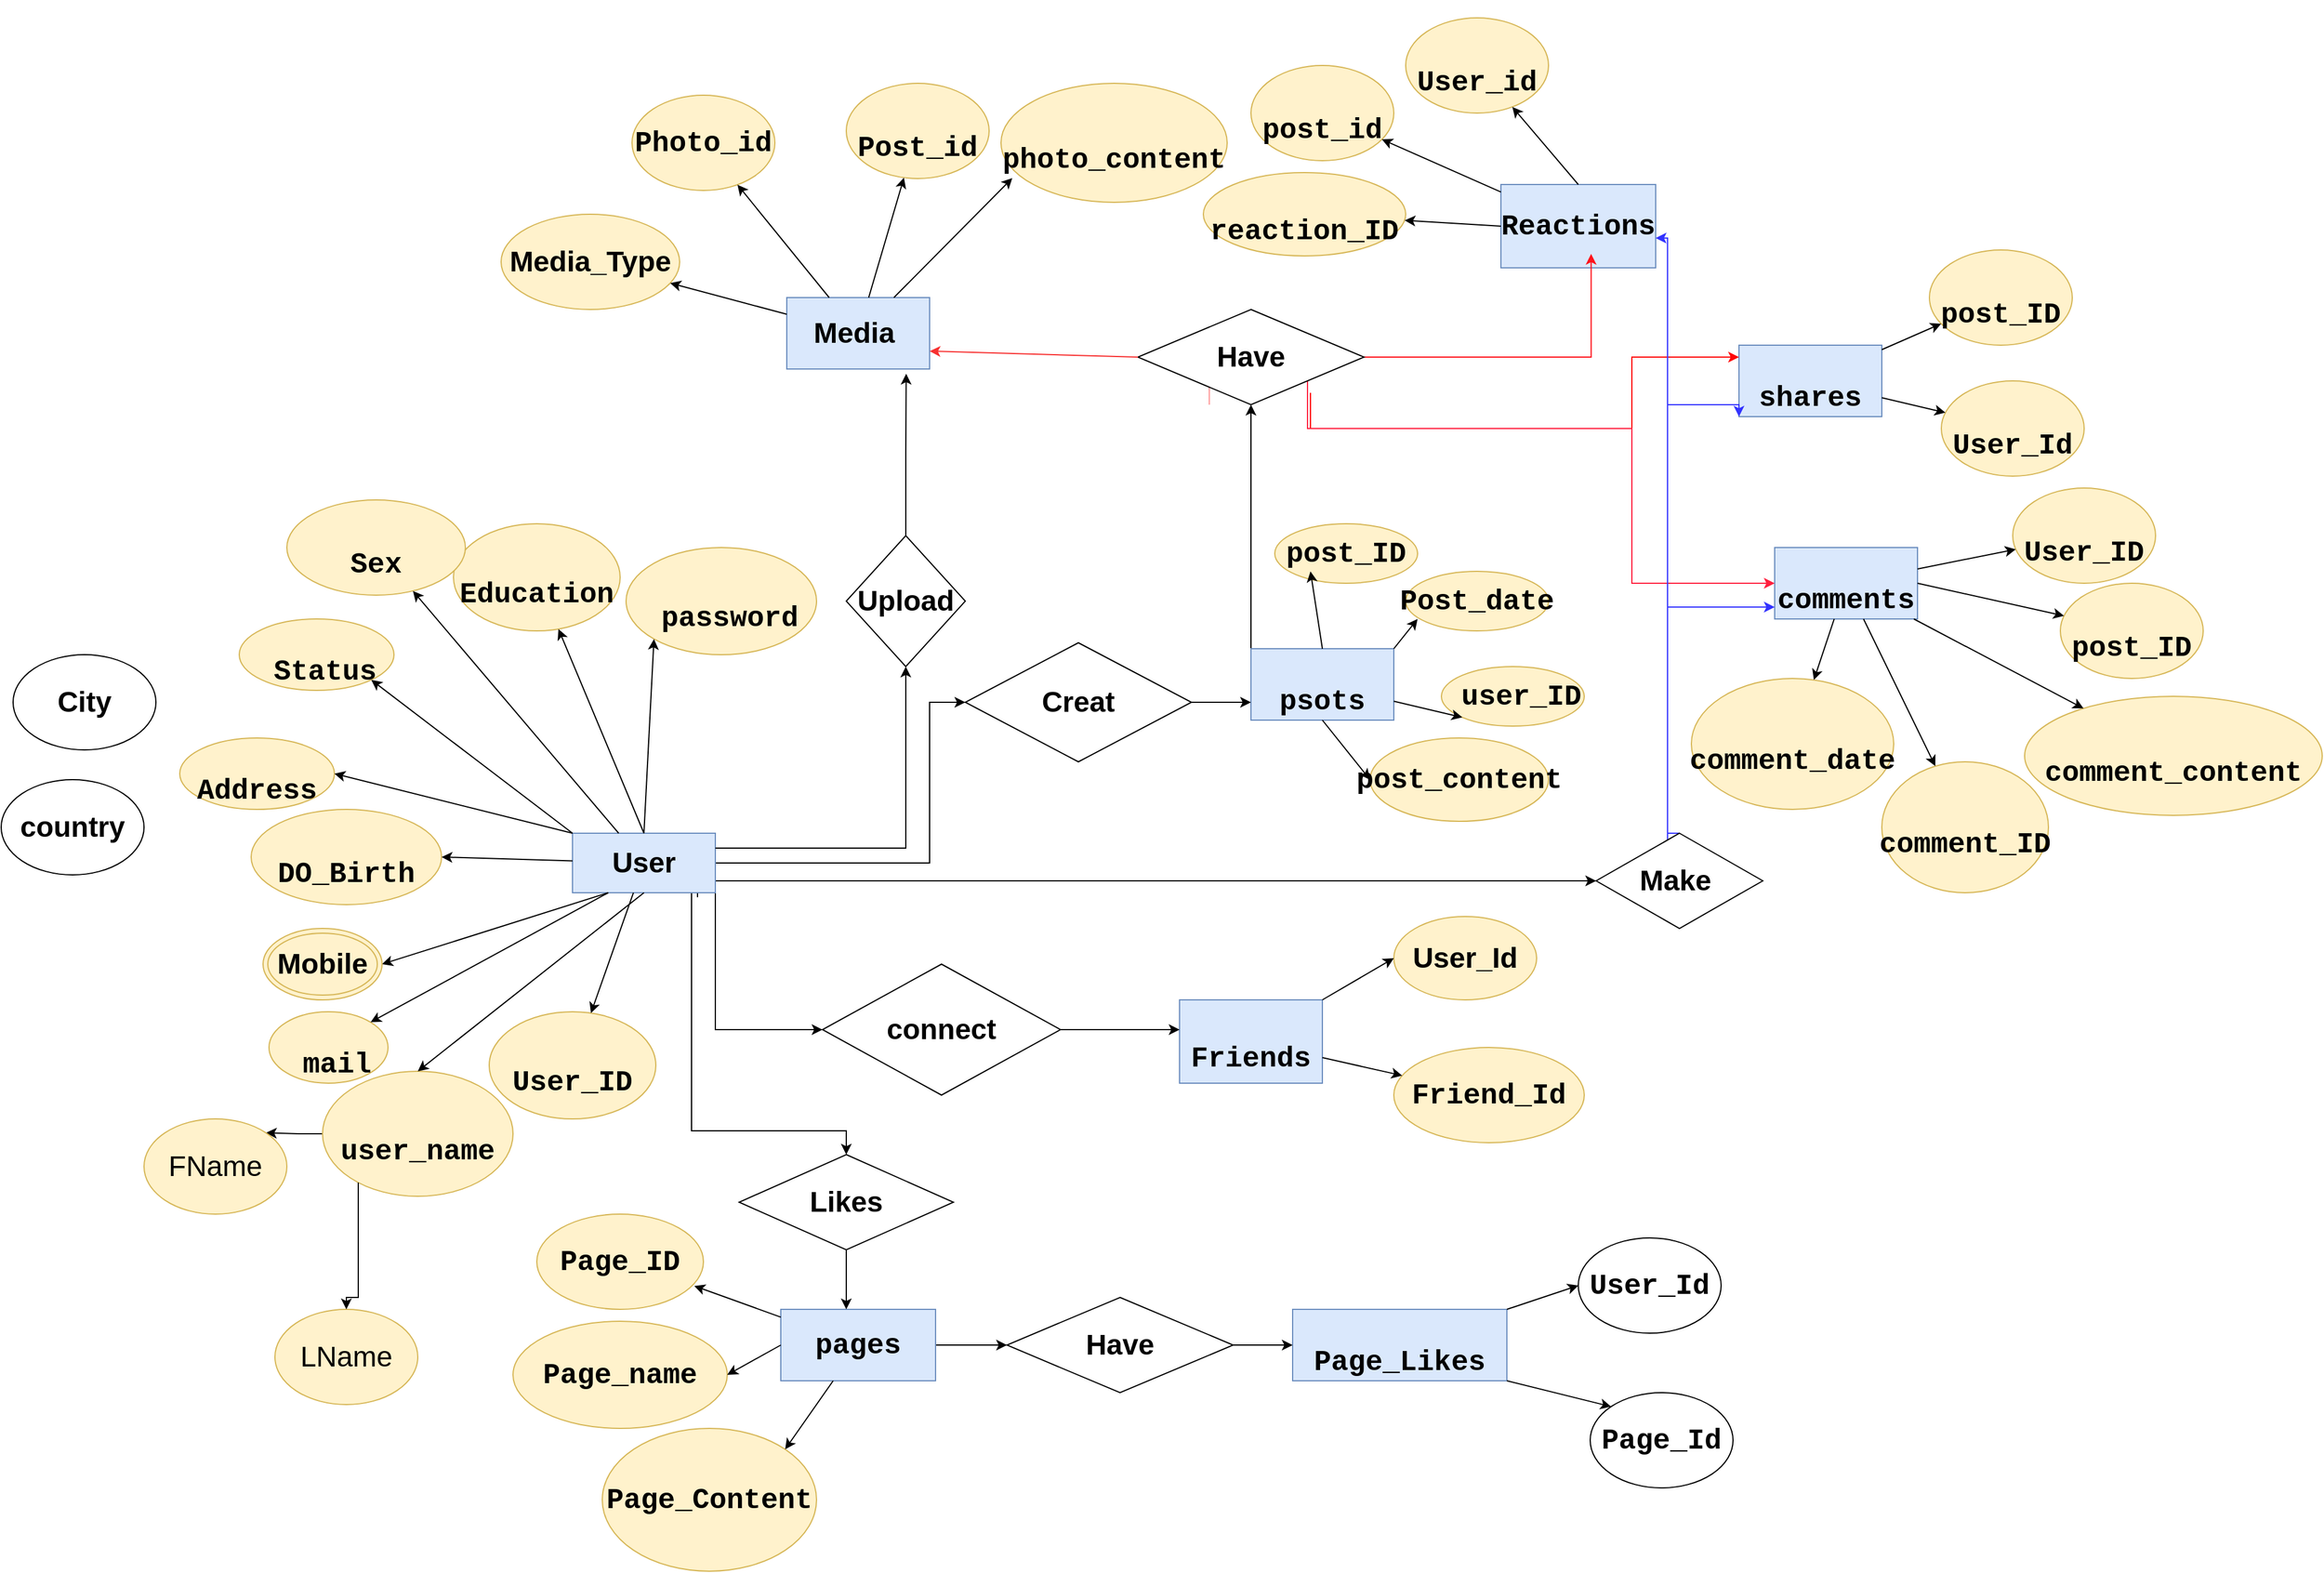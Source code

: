 <mxfile version="14.6.10" type="github">
  <diagram name="Page-1" id="a7904f86-f2b4-8e86-fa97-74104820619b">
    <mxGraphModel dx="2836" dy="1750" grid="1" gridSize="10" guides="1" tooltips="1" connect="1" arrows="1" fold="1" page="1" pageScale="1" pageWidth="1100" pageHeight="850" background="#ffffff" math="0" shadow="0">
      <root>
        <mxCell id="0" />
        <mxCell id="1" parent="0" />
        <mxCell id="jBccXVD8EQ_H7XIjR5AL-1" value="&lt;font style=&quot;font-size: 24px;&quot;&gt;&lt;br style=&quot;font-size: 24px;&quot;&gt;&lt;br style=&quot;font-size: 24px;&quot;&gt;&lt;/font&gt;&lt;div style=&quot;font-family: consolas, &amp;quot;courier new&amp;quot;, monospace; line-height: 24px; font-size: 24px;&quot;&gt;&lt;div style=&quot;font-size: 24px;&quot;&gt;&lt;span style=&quot;font-size: 24px;&quot;&gt;&lt;font style=&quot;font-size: 24px;&quot;&gt;comments&lt;/font&gt;&lt;/span&gt;&lt;/div&gt;&lt;/div&gt;&lt;font style=&quot;font-size: 24px;&quot;&gt;&lt;br style=&quot;font-size: 24px;&quot;&gt;&lt;/font&gt;" style="rounded=0;whiteSpace=wrap;html=1;fillColor=#dae8fc;strokeColor=#6c8ebf;movable=1;resizable=1;rotatable=1;deletable=1;editable=1;connectable=1;labelBackgroundColor=none;fontSize=24;fontStyle=1" parent="1" vertex="1">
          <mxGeometry x="710" y="280" width="120" height="60" as="geometry" />
        </mxCell>
        <mxCell id="jBccXVD8EQ_H7XIjR5AL-2" value="&lt;font style=&quot;font-size: 24px;&quot;&gt;&lt;br style=&quot;font-size: 24px;&quot;&gt;&lt;br style=&quot;font-size: 24px;&quot;&gt;&lt;/font&gt;&lt;div style=&quot;font-family: consolas, &amp;quot;courier new&amp;quot;, monospace; font-size: 24px; line-height: 24px;&quot;&gt;&lt;div style=&quot;font-size: 24px;&quot;&gt;&lt;span style=&quot;font-size: 24px;&quot;&gt;&lt;font style=&quot;font-size: 24px;&quot;&gt;Page_Likes&lt;/font&gt;&lt;/span&gt;&lt;/div&gt;&lt;/div&gt;&lt;font style=&quot;font-size: 24px;&quot;&gt;&lt;br style=&quot;font-size: 24px;&quot;&gt;&lt;/font&gt;" style="rounded=0;whiteSpace=wrap;html=1;fillColor=#dae8fc;strokeColor=#6c8ebf;movable=1;resizable=1;rotatable=1;deletable=1;editable=1;connectable=1;labelBackgroundColor=none;fontSize=24;fontStyle=1" parent="1" vertex="1">
          <mxGeometry x="305" y="920" width="180" height="60" as="geometry" />
        </mxCell>
        <mxCell id="jBccXVD8EQ_H7XIjR5AL-3" value="&lt;span style=&quot;font-size: 24px;&quot;&gt;&lt;font style=&quot;font-size: 24px;&quot;&gt;&lt;br style=&quot;font-size: 24px;&quot;&gt;&lt;br style=&quot;font-size: 24px;&quot;&gt;&lt;/font&gt;&lt;/span&gt;&lt;div style=&quot;font-family: consolas, &amp;quot;courier new&amp;quot;, monospace; line-height: 24px; font-size: 24px;&quot;&gt;&lt;div style=&quot;font-size: 24px;&quot;&gt;&lt;span style=&quot;font-size: 24px;&quot;&gt;&lt;font style=&quot;font-size: 24px;&quot;&gt;Friends&lt;/font&gt;&lt;/span&gt;&lt;/div&gt;&lt;/div&gt;&lt;span style=&quot;font-size: 24px;&quot;&gt;&lt;br style=&quot;font-size: 24px;&quot;&gt;&lt;/span&gt;" style="rounded=0;whiteSpace=wrap;html=1;fillColor=#dae8fc;strokeColor=#6c8ebf;movable=1;resizable=1;rotatable=1;deletable=1;editable=1;connectable=1;labelBackgroundColor=none;fontSize=24;fontStyle=1" parent="1" vertex="1">
          <mxGeometry x="210" y="660" width="120" height="70" as="geometry" />
        </mxCell>
        <mxCell id="jBccXVD8EQ_H7XIjR5AL-4" value="&lt;font style=&quot;font-size: 24px;&quot;&gt;&lt;font style=&quot;font-size: 24px;&quot;&gt;Media&amp;nbsp;&lt;/font&gt;&lt;br style=&quot;font-size: 24px;&quot;&gt;&lt;/font&gt;" style="rounded=0;whiteSpace=wrap;html=1;fillColor=#dae8fc;strokeColor=#6c8ebf;movable=1;resizable=1;rotatable=1;deletable=1;editable=1;connectable=1;labelBackgroundColor=none;fontSize=24;fontStyle=1" parent="1" vertex="1">
          <mxGeometry x="-120" y="70" width="120" height="60" as="geometry" />
        </mxCell>
        <mxCell id="jBccXVD8EQ_H7XIjR5AL-125" style="edgeStyle=orthogonalEdgeStyle;rounded=0;orthogonalLoop=1;jettySize=auto;html=1;exitX=1;exitY=0.5;exitDx=0;exitDy=0;entryX=0;entryY=0.5;entryDx=0;entryDy=0;labelBackgroundColor=none;fontSize=24;fontStyle=1" parent="1" source="jBccXVD8EQ_H7XIjR5AL-5" target="jBccXVD8EQ_H7XIjR5AL-89" edge="1">
          <mxGeometry relative="1" as="geometry" />
        </mxCell>
        <mxCell id="jBccXVD8EQ_H7XIjR5AL-5" value="&lt;div style=&quot;font-family: consolas, &amp;quot;courier new&amp;quot;, monospace; line-height: 24px; font-size: 24px;&quot;&gt;&lt;span style=&quot;font-size: 24px;&quot;&gt;&lt;font style=&quot;font-size: 24px;&quot;&gt;pages&lt;/font&gt;&lt;/span&gt;&lt;/div&gt;" style="rounded=0;whiteSpace=wrap;html=1;fillColor=#dae8fc;strokeColor=#6c8ebf;movable=1;resizable=1;rotatable=1;deletable=1;editable=1;connectable=1;labelBackgroundColor=none;fontSize=24;fontStyle=1" parent="1" vertex="1">
          <mxGeometry x="-125" y="920" width="130" height="60" as="geometry" />
        </mxCell>
        <mxCell id="jBccXVD8EQ_H7XIjR5AL-111" style="edgeStyle=orthogonalEdgeStyle;rounded=0;orthogonalLoop=1;jettySize=auto;html=1;entryX=0;entryY=0.5;entryDx=0;entryDy=0;labelBackgroundColor=none;exitX=1;exitY=0.5;exitDx=0;exitDy=0;fontSize=24;fontStyle=1" parent="1" target="jBccXVD8EQ_H7XIjR5AL-87" edge="1" source="jBccXVD8EQ_H7XIjR5AL-6">
          <mxGeometry relative="1" as="geometry">
            <mxPoint x="-150" y="520" as="sourcePoint" />
            <Array as="points">
              <mxPoint y="545" />
              <mxPoint y="410" />
            </Array>
          </mxGeometry>
        </mxCell>
        <mxCell id="jBccXVD8EQ_H7XIjR5AL-122" style="edgeStyle=orthogonalEdgeStyle;rounded=0;orthogonalLoop=1;jettySize=auto;html=1;exitX=0.908;exitY=0.954;exitDx=0;exitDy=0;exitPerimeter=0;labelBackgroundColor=none;fontSize=24;fontStyle=1" parent="1" source="jBccXVD8EQ_H7XIjR5AL-6" target="jBccXVD8EQ_H7XIjR5AL-90" edge="1">
          <mxGeometry relative="1" as="geometry">
            <mxPoint x="-80" y="560" as="sourcePoint" />
            <Array as="points">
              <mxPoint x="-180" y="568" />
              <mxPoint x="-180" y="685" />
            </Array>
            <mxPoint x="-110" y="685" as="targetPoint" />
          </mxGeometry>
        </mxCell>
        <mxCell id="jBccXVD8EQ_H7XIjR5AL-138" style="edgeStyle=orthogonalEdgeStyle;rounded=0;orthogonalLoop=1;jettySize=auto;html=1;exitX=0.875;exitY=1.074;exitDx=0;exitDy=0;entryX=0.5;entryY=0;entryDx=0;entryDy=0;exitPerimeter=0;labelBackgroundColor=none;fontSize=24;fontStyle=1" parent="1" source="jBccXVD8EQ_H7XIjR5AL-6" target="jBccXVD8EQ_H7XIjR5AL-135" edge="1">
          <mxGeometry relative="1" as="geometry">
            <Array as="points">
              <mxPoint x="-195" y="570" />
              <mxPoint x="-200" y="570" />
              <mxPoint x="-200" y="770" />
              <mxPoint x="-70" y="770" />
            </Array>
            <mxPoint x="-120" y="830" as="targetPoint" />
          </mxGeometry>
        </mxCell>
        <mxCell id="jBccXVD8EQ_H7XIjR5AL-166" style="edgeStyle=orthogonalEdgeStyle;rounded=0;orthogonalLoop=1;jettySize=auto;html=1;entryX=0;entryY=0.5;entryDx=0;entryDy=0;labelBackgroundColor=none;fontSize=24;fontStyle=1" parent="1" source="jBccXVD8EQ_H7XIjR5AL-6" target="jBccXVD8EQ_H7XIjR5AL-165" edge="1">
          <mxGeometry relative="1" as="geometry">
            <Array as="points">
              <mxPoint x="550" y="560" />
            </Array>
          </mxGeometry>
        </mxCell>
        <mxCell id="jBccXVD8EQ_H7XIjR5AL-6" value="&lt;font style=&quot;font-size: 24px;&quot;&gt;User&lt;/font&gt;" style="rounded=0;whiteSpace=wrap;html=1;fillColor=#dae8fc;strokeColor=#6c8ebf;movable=1;resizable=1;rotatable=1;deletable=1;editable=1;connectable=1;labelBackgroundColor=none;fontSize=24;fontStyle=1" parent="1" vertex="1">
          <mxGeometry x="-300" y="520" width="120" height="50" as="geometry" />
        </mxCell>
        <mxCell id="jBccXVD8EQ_H7XIjR5AL-145" style="edgeStyle=orthogonalEdgeStyle;rounded=0;orthogonalLoop=1;jettySize=auto;html=1;exitX=0;exitY=0;exitDx=0;exitDy=0;entryX=0.5;entryY=1;entryDx=0;entryDy=0;labelBackgroundColor=none;fontSize=24;fontStyle=1" parent="1" source="jBccXVD8EQ_H7XIjR5AL-7" target="jBccXVD8EQ_H7XIjR5AL-88" edge="1">
          <mxGeometry relative="1" as="geometry">
            <Array as="points">
              <mxPoint x="270" y="260" />
              <mxPoint x="270" y="260" />
            </Array>
          </mxGeometry>
        </mxCell>
        <mxCell id="jBccXVD8EQ_H7XIjR5AL-7" value="&lt;font style=&quot;font-size: 24px;&quot;&gt;&lt;br style=&quot;font-size: 24px;&quot;&gt;&lt;br style=&quot;font-size: 24px;&quot;&gt;&lt;/font&gt;&lt;div style=&quot;font-family: consolas, &amp;quot;courier new&amp;quot;, monospace; line-height: 24px; font-size: 24px;&quot;&gt;&lt;div style=&quot;font-size: 24px;&quot;&gt;&lt;span style=&quot;font-size: 24px;&quot;&gt;&lt;font style=&quot;font-size: 24px;&quot;&gt;psots&lt;/font&gt;&lt;/span&gt;&lt;/div&gt;&lt;/div&gt;&lt;font style=&quot;font-size: 24px;&quot;&gt;&lt;br style=&quot;font-size: 24px;&quot;&gt;&lt;/font&gt;" style="rounded=0;whiteSpace=wrap;html=1;fillColor=#dae8fc;strokeColor=#6c8ebf;movable=1;resizable=1;rotatable=1;deletable=1;editable=1;connectable=1;labelBackgroundColor=none;fontSize=24;fontStyle=1" parent="1" vertex="1">
          <mxGeometry x="270" y="365" width="120" height="60" as="geometry" />
        </mxCell>
        <mxCell id="jBccXVD8EQ_H7XIjR5AL-10" value="&lt;font style=&quot;font-size: 24px;&quot;&gt;&lt;br style=&quot;font-size: 24px;&quot;&gt;&lt;br style=&quot;font-size: 24px;&quot;&gt;&lt;/font&gt;&lt;div style=&quot;font-family: consolas, &amp;quot;courier new&amp;quot;, monospace; line-height: 24px; font-size: 24px;&quot;&gt;&lt;div style=&quot;font-size: 24px;&quot;&gt;&lt;span style=&quot;font-size: 24px;&quot;&gt;&lt;font style=&quot;font-size: 24px;&quot;&gt;shares&lt;/font&gt;&lt;/span&gt;&lt;/div&gt;&lt;/div&gt;&lt;font style=&quot;font-size: 24px;&quot;&gt;&lt;br style=&quot;font-size: 24px;&quot;&gt;&lt;/font&gt;" style="rounded=0;whiteSpace=wrap;html=1;fillColor=#dae8fc;strokeColor=#6c8ebf;movable=1;resizable=1;rotatable=1;deletable=1;editable=1;connectable=1;labelBackgroundColor=none;fontSize=24;fontStyle=1" parent="1" vertex="1">
          <mxGeometry x="680" y="110" width="120" height="60" as="geometry" />
        </mxCell>
        <mxCell id="jBccXVD8EQ_H7XIjR5AL-11" value="&lt;div style=&quot;font-family: consolas, &amp;quot;courier new&amp;quot;, monospace; line-height: 24px; font-size: 24px;&quot;&gt;&lt;span style=&quot;font-size: 24px;&quot;&gt;&lt;font style=&quot;font-size: 24px;&quot;&gt;Reactions&lt;/font&gt;&lt;/span&gt;&lt;/div&gt;" style="rounded=0;whiteSpace=wrap;html=1;fillColor=#dae8fc;strokeColor=#6c8ebf;movable=1;resizable=1;rotatable=1;deletable=1;editable=1;connectable=1;labelBackgroundColor=none;fontSize=24;fontStyle=1" parent="1" vertex="1">
          <mxGeometry x="480" y="-25" width="130" height="70" as="geometry" />
        </mxCell>
        <mxCell id="7Akzo1UsZ0-j-hKY_FMz-19" style="edgeStyle=orthogonalEdgeStyle;rounded=0;orthogonalLoop=1;jettySize=auto;html=1;exitX=0;exitY=0.5;exitDx=0;exitDy=0;entryX=1;entryY=0;entryDx=0;entryDy=0;labelBackgroundColor=none;fontSize=24;fontColor=#000000;" edge="1" parent="1" source="jBccXVD8EQ_H7XIjR5AL-12" target="7Akzo1UsZ0-j-hKY_FMz-9">
          <mxGeometry relative="1" as="geometry" />
        </mxCell>
        <mxCell id="jBccXVD8EQ_H7XIjR5AL-12" value="&lt;br style=&quot;font-size: 24px;&quot;&gt;&lt;br style=&quot;font-size: 24px;&quot;&gt;&lt;div style=&quot;font-family: consolas, &amp;quot;courier new&amp;quot;, monospace; line-height: 24px; font-size: 24px;&quot;&gt;&lt;div style=&quot;font-size: 24px;&quot;&gt;&lt;span style=&quot;font-size: 24px;&quot;&gt;&lt;font style=&quot;font-size: 24px;&quot;&gt;user_name&lt;/font&gt;&lt;/span&gt;&lt;/div&gt;&lt;/div&gt;&lt;br style=&quot;font-size: 24px;&quot;&gt;" style="ellipse;whiteSpace=wrap;html=1;fillColor=#fff2cc;strokeColor=#d6b656;movable=1;resizable=1;rotatable=1;deletable=1;editable=1;connectable=1;labelBackgroundColor=none;fontSize=24;fontStyle=1" parent="1" vertex="1">
          <mxGeometry x="-510" y="720" width="160" height="105" as="geometry" />
        </mxCell>
        <mxCell id="jBccXVD8EQ_H7XIjR5AL-15" value="&lt;br style=&quot;font-size: 24px;&quot;&gt;&lt;br style=&quot;font-size: 24px;&quot;&gt;&lt;div style=&quot;font-family: consolas, &amp;quot;courier new&amp;quot;, monospace; line-height: 24px; font-size: 24px;&quot;&gt;&lt;div style=&quot;font-size: 24px;&quot;&gt;&lt;span style=&quot;font-size: 24px;&quot;&gt;&lt;font style=&quot;font-size: 24px;&quot;&gt;&amp;nbsp;Status&lt;/font&gt;&lt;/span&gt;&lt;/div&gt;&lt;/div&gt;&lt;br style=&quot;font-size: 24px;&quot;&gt;" style="ellipse;whiteSpace=wrap;html=1;fillColor=#fff2cc;strokeColor=#d6b656;movable=1;resizable=1;rotatable=1;deletable=1;editable=1;connectable=1;labelBackgroundColor=none;fontSize=24;fontStyle=1" parent="1" vertex="1">
          <mxGeometry x="-580" y="340" width="130" height="60" as="geometry" />
        </mxCell>
        <mxCell id="jBccXVD8EQ_H7XIjR5AL-16" value="&lt;br style=&quot;font-size: 24px;&quot;&gt;&lt;br style=&quot;font-size: 24px;&quot;&gt;&lt;div style=&quot;font-family: consolas, &amp;quot;courier new&amp;quot;, monospace; line-height: 24px; font-size: 24px;&quot;&gt;&lt;div style=&quot;font-size: 24px;&quot;&gt;&lt;span style=&quot;font-size: 24px;&quot;&gt;&lt;font style=&quot;font-size: 24px;&quot;&gt;DO_Birth&lt;/font&gt;&lt;/span&gt;&lt;/div&gt;&lt;/div&gt;&lt;br style=&quot;font-size: 24px;&quot;&gt;" style="ellipse;whiteSpace=wrap;html=1;fillColor=#fff2cc;strokeColor=#d6b656;movable=1;resizable=1;rotatable=1;deletable=1;editable=1;connectable=1;labelBackgroundColor=none;fontSize=24;fontStyle=1" parent="1" vertex="1">
          <mxGeometry x="-570" y="500" width="160" height="80" as="geometry" />
        </mxCell>
        <mxCell id="jBccXVD8EQ_H7XIjR5AL-17" value="&lt;br style=&quot;font-size: 24px;&quot;&gt;&lt;br style=&quot;font-size: 24px;&quot;&gt;&lt;div style=&quot;font-family: consolas, &amp;quot;courier new&amp;quot;, monospace; line-height: 24px; font-size: 24px;&quot;&gt;&lt;div style=&quot;font-size: 24px;&quot;&gt;&lt;span style=&quot;font-size: 24px;&quot;&gt;&lt;font style=&quot;font-size: 24px;&quot;&gt;Education&lt;/font&gt;&lt;/span&gt;&lt;/div&gt;&lt;/div&gt;&lt;br style=&quot;font-size: 24px;&quot;&gt;" style="ellipse;whiteSpace=wrap;html=1;fillColor=#fff2cc;strokeColor=#d6b656;movable=1;resizable=1;rotatable=1;deletable=1;editable=1;connectable=1;labelBackgroundColor=none;fontSize=24;fontStyle=1" parent="1" vertex="1">
          <mxGeometry x="-400" y="260" width="140" height="90" as="geometry" />
        </mxCell>
        <mxCell id="jBccXVD8EQ_H7XIjR5AL-19" value="&lt;br style=&quot;font-size: 24px;&quot;&gt;&lt;br style=&quot;font-size: 24px;&quot;&gt;&lt;div style=&quot;font-family: consolas, &amp;quot;courier new&amp;quot;, monospace; line-height: 24px; font-size: 24px;&quot;&gt;&lt;div style=&quot;font-size: 24px;&quot;&gt;&lt;span style=&quot;font-size: 24px;&quot;&gt;&lt;font style=&quot;font-size: 24px;&quot;&gt;&amp;nbsp;password&lt;/font&gt;&lt;/span&gt;&lt;/div&gt;&lt;/div&gt;&lt;br style=&quot;font-size: 24px;&quot;&gt;" style="ellipse;whiteSpace=wrap;html=1;fillColor=#fff2cc;strokeColor=#d6b656;movable=1;resizable=1;rotatable=1;deletable=1;editable=1;connectable=1;labelBackgroundColor=none;fontSize=24;fontStyle=1" parent="1" vertex="1">
          <mxGeometry x="-255" y="280" width="160" height="90" as="geometry" />
        </mxCell>
        <mxCell id="jBccXVD8EQ_H7XIjR5AL-21" value="&lt;br style=&quot;font-size: 24px;&quot;&gt;&lt;br style=&quot;font-size: 24px;&quot;&gt;&lt;div style=&quot;font-family: consolas, &amp;quot;courier new&amp;quot;, monospace; line-height: 24px; font-size: 24px;&quot;&gt;&lt;div style=&quot;font-size: 24px;&quot;&gt;&lt;span style=&quot;font-size: 24px;&quot;&gt;&lt;font style=&quot;font-size: 24px;&quot;&gt;Sex&lt;/font&gt;&lt;/span&gt;&lt;/div&gt;&lt;/div&gt;&lt;br style=&quot;font-size: 24px;&quot;&gt;" style="ellipse;whiteSpace=wrap;html=1;fillColor=#fff2cc;strokeColor=#d6b656;movable=1;resizable=1;rotatable=1;deletable=1;editable=1;connectable=1;labelBackgroundColor=none;fontSize=24;fontStyle=1" parent="1" vertex="1">
          <mxGeometry x="-540" y="240" width="150" height="80" as="geometry" />
        </mxCell>
        <mxCell id="jBccXVD8EQ_H7XIjR5AL-24" value="&lt;br style=&quot;font-size: 24px;&quot;&gt;&lt;br style=&quot;font-size: 24px;&quot;&gt;&lt;div style=&quot;font-family: consolas, &amp;quot;courier new&amp;quot;, monospace; line-height: 24px; font-size: 24px;&quot;&gt;&lt;div style=&quot;font-size: 24px;&quot;&gt;&lt;span style=&quot;font-size: 24px;&quot;&gt;&lt;font style=&quot;font-size: 24px;&quot;&gt;User_ID&lt;/font&gt;&lt;/span&gt;&lt;/div&gt;&lt;/div&gt;&lt;br style=&quot;font-size: 24px;&quot;&gt;" style="ellipse;whiteSpace=wrap;html=1;fillColor=#fff2cc;strokeColor=#d6b656;movable=1;resizable=1;rotatable=1;deletable=1;editable=1;connectable=1;labelBackgroundColor=none;fontSize=24;fontStyle=1" parent="1" vertex="1">
          <mxGeometry x="-370" y="670" width="140" height="90" as="geometry" />
        </mxCell>
        <mxCell id="jBccXVD8EQ_H7XIjR5AL-25" value="&lt;br style=&quot;font-size: 24px;&quot;&gt;&lt;br style=&quot;font-size: 24px;&quot;&gt;&lt;div style=&quot;font-family: consolas, &amp;quot;courier new&amp;quot;, monospace; line-height: 24px; font-size: 24px;&quot;&gt;&lt;div style=&quot;font-size: 24px;&quot;&gt;&lt;span style=&quot;font-size: 24px;&quot;&gt;&lt;font style=&quot;font-size: 24px;&quot;&gt;Address&lt;/font&gt;&lt;/span&gt;&lt;/div&gt;&lt;/div&gt;&lt;br style=&quot;font-size: 24px;&quot;&gt;" style="ellipse;whiteSpace=wrap;html=1;fillColor=#fff2cc;strokeColor=#d6b656;movable=1;resizable=1;rotatable=1;deletable=1;editable=1;connectable=1;labelBackgroundColor=none;fontSize=24;fontStyle=1" parent="1" vertex="1">
          <mxGeometry x="-630" y="440" width="130" height="60" as="geometry" />
        </mxCell>
        <mxCell id="jBccXVD8EQ_H7XIjR5AL-26" value="&lt;br style=&quot;font-size: 24px;&quot;&gt;&lt;br style=&quot;font-size: 24px;&quot;&gt;&lt;div style=&quot;font-family: consolas, &amp;quot;courier new&amp;quot;, monospace; line-height: 24px; font-size: 24px;&quot;&gt;&lt;div style=&quot;font-size: 24px;&quot;&gt;&lt;span style=&quot;font-size: 24px;&quot;&gt;&lt;font style=&quot;font-size: 24px;&quot;&gt;&amp;nbsp;mail&lt;/font&gt;&lt;/span&gt;&lt;/div&gt;&lt;/div&gt;&lt;br style=&quot;font-size: 24px;&quot;&gt;" style="ellipse;whiteSpace=wrap;html=1;fillColor=#fff2cc;strokeColor=#d6b656;movable=1;resizable=1;rotatable=1;deletable=1;editable=1;connectable=1;labelBackgroundColor=none;fontSize=24;fontStyle=1" parent="1" vertex="1">
          <mxGeometry x="-555" y="670" width="100" height="60" as="geometry" />
        </mxCell>
        <mxCell id="jBccXVD8EQ_H7XIjR5AL-35" value="&lt;div style=&quot;font-family: consolas, &amp;quot;courier new&amp;quot;, monospace; font-size: 24px; line-height: 24px;&quot;&gt;&lt;div style=&quot;font-family: consolas, &amp;quot;courier new&amp;quot;, monospace; line-height: 24px; font-size: 24px;&quot;&gt;&amp;nbsp;user_ID&lt;/div&gt;&lt;/div&gt;" style="ellipse;whiteSpace=wrap;html=1;fillColor=#fff2cc;strokeColor=#d6b656;movable=1;resizable=1;rotatable=1;deletable=1;editable=1;connectable=1;labelBackgroundColor=none;fontSize=24;fontStyle=1" parent="1" vertex="1">
          <mxGeometry x="430" y="380" width="120" height="50" as="geometry" />
        </mxCell>
        <mxCell id="jBccXVD8EQ_H7XIjR5AL-38" value="&lt;font style=&quot;font-size: 24px;&quot;&gt;User_Id&lt;/font&gt;" style="ellipse;whiteSpace=wrap;html=1;fillColor=#fff2cc;strokeColor=#d6b656;movable=1;resizable=1;rotatable=1;deletable=1;editable=1;connectable=1;labelBackgroundColor=none;fontSize=24;fontStyle=1" parent="1" vertex="1">
          <mxGeometry x="390" y="590" width="120" height="70" as="geometry" />
        </mxCell>
        <mxCell id="jBccXVD8EQ_H7XIjR5AL-178" value="" style="edgeStyle=orthogonalEdgeStyle;rounded=0;orthogonalLoop=1;jettySize=auto;html=1;strokeColor=#FF9999;labelBackgroundColor=none;fontSize=24;fontStyle=1" parent="1" source="jBccXVD8EQ_H7XIjR5AL-39" target="jBccXVD8EQ_H7XIjR5AL-88" edge="1">
          <mxGeometry relative="1" as="geometry" />
        </mxCell>
        <mxCell id="jBccXVD8EQ_H7XIjR5AL-39" value="&lt;div style=&quot;font-family: consolas, &amp;quot;courier new&amp;quot;, monospace; font-size: 24px; line-height: 24px;&quot;&gt;&lt;br style=&quot;font-size: 24px;&quot;&gt;&lt;/div&gt;" style="text;whiteSpace=wrap;html=1;movable=1;resizable=1;rotatable=1;deletable=1;editable=1;connectable=1;labelBackgroundColor=none;fontSize=24;fontStyle=1" parent="1" vertex="1">
          <mxGeometry x="190" y="160" width="90" height="40" as="geometry" />
        </mxCell>
        <mxCell id="jBccXVD8EQ_H7XIjR5AL-40" value="&lt;div style=&quot;font-family: consolas, &amp;quot;courier new&amp;quot;, monospace; font-size: 24px; line-height: 24px;&quot;&gt;&lt;div style=&quot;font-family: consolas, &amp;quot;courier new&amp;quot;, monospace; line-height: 24px; font-size: 24px;&quot;&gt;post_ID&lt;/div&gt;&lt;/div&gt;" style="ellipse;whiteSpace=wrap;html=1;fillColor=#fff2cc;strokeColor=#d6b656;movable=1;resizable=1;rotatable=1;deletable=1;editable=1;connectable=1;labelBackgroundColor=none;fontSize=24;fontStyle=1" parent="1" vertex="1">
          <mxGeometry x="290" y="260" width="120" height="50" as="geometry" />
        </mxCell>
        <mxCell id="jBccXVD8EQ_H7XIjR5AL-41" value="&lt;div style=&quot;font-family: consolas, &amp;quot;courier new&amp;quot;, monospace; font-size: 24px; line-height: 24px;&quot;&gt;&lt;div style=&quot;font-family: consolas, &amp;quot;courier new&amp;quot;, monospace; line-height: 24px; font-size: 24px;&quot;&gt;post_content&lt;/div&gt;&lt;/div&gt;" style="ellipse;whiteSpace=wrap;html=1;fillColor=#fff2cc;strokeColor=#d6b656;movable=1;resizable=1;rotatable=1;deletable=1;editable=1;connectable=1;labelBackgroundColor=none;fontSize=24;fontStyle=1" parent="1" vertex="1">
          <mxGeometry x="370" y="440" width="150" height="70" as="geometry" />
        </mxCell>
        <mxCell id="jBccXVD8EQ_H7XIjR5AL-42" value="&lt;div style=&quot;font-family: consolas, &amp;quot;courier new&amp;quot;, monospace; font-size: 24px; line-height: 24px;&quot;&gt;&lt;div style=&quot;font-family: consolas, &amp;quot;courier new&amp;quot;, monospace; line-height: 24px; font-size: 24px;&quot;&gt;Post_date&lt;/div&gt;&lt;/div&gt;" style="ellipse;whiteSpace=wrap;html=1;fillColor=#fff2cc;strokeColor=#d6b656;movable=1;resizable=1;rotatable=1;deletable=1;editable=1;connectable=1;labelBackgroundColor=none;fontSize=24;fontStyle=1" parent="1" vertex="1">
          <mxGeometry x="400" y="300" width="120" height="50" as="geometry" />
        </mxCell>
        <mxCell id="jBccXVD8EQ_H7XIjR5AL-43" value="&lt;div style=&quot;font-family: consolas, &amp;quot;courier new&amp;quot;, monospace; line-height: 24px; font-size: 24px;&quot;&gt;&lt;font style=&quot;font-size: 24px;&quot;&gt;Friend_Id&lt;/font&gt;&lt;/div&gt;" style="ellipse;whiteSpace=wrap;html=1;fillColor=#fff2cc;strokeColor=#d6b656;movable=1;resizable=1;rotatable=1;deletable=1;editable=1;connectable=1;labelBackgroundColor=none;fontSize=24;fontStyle=1" parent="1" vertex="1">
          <mxGeometry x="390" y="700" width="160" height="80" as="geometry" />
        </mxCell>
        <mxCell id="jBccXVD8EQ_H7XIjR5AL-45" value="&lt;div style=&quot;font-family: consolas, &amp;quot;courier new&amp;quot;, monospace; line-height: 24px; font-size: 24px;&quot;&gt;&lt;font style=&quot;font-size: 24px;&quot;&gt;Page_ID&lt;/font&gt;&lt;/div&gt;" style="ellipse;whiteSpace=wrap;html=1;fillColor=#fff2cc;strokeColor=#d6b656;movable=1;resizable=1;rotatable=1;deletable=1;editable=1;connectable=1;labelBackgroundColor=none;fontSize=24;fontStyle=1" parent="1" vertex="1">
          <mxGeometry x="-330" y="840" width="140" height="80" as="geometry" />
        </mxCell>
        <mxCell id="jBccXVD8EQ_H7XIjR5AL-46" value="&lt;div style=&quot;font-family: consolas, &amp;quot;courier new&amp;quot;, monospace; line-height: 24px; font-size: 24px;&quot;&gt;&lt;font style=&quot;font-size: 24px;&quot;&gt;Page_name&lt;/font&gt;&lt;/div&gt;" style="ellipse;whiteSpace=wrap;html=1;fillColor=#fff2cc;strokeColor=#d6b656;movable=1;resizable=1;rotatable=1;deletable=1;editable=1;connectable=1;labelBackgroundColor=none;fontSize=24;fontStyle=1" parent="1" vertex="1">
          <mxGeometry x="-350" y="930" width="180" height="90" as="geometry" />
        </mxCell>
        <mxCell id="jBccXVD8EQ_H7XIjR5AL-50" value="&lt;div style=&quot;font-family: consolas, &amp;quot;courier new&amp;quot;, monospace; line-height: 24px; font-size: 24px;&quot;&gt;&lt;font style=&quot;font-size: 24px;&quot;&gt;Page_Content&lt;/font&gt;&lt;/div&gt;" style="ellipse;whiteSpace=wrap;html=1;fillColor=#fff2cc;strokeColor=#d6b656;movable=1;resizable=1;rotatable=1;deletable=1;editable=1;connectable=1;labelBackgroundColor=none;fontSize=24;fontStyle=1" parent="1" vertex="1">
          <mxGeometry x="-275" y="1020" width="180" height="120" as="geometry" />
        </mxCell>
        <mxCell id="jBccXVD8EQ_H7XIjR5AL-54" value="&lt;div style=&quot;font-family: consolas, &amp;quot;courier new&amp;quot;, monospace; line-height: 24px; font-size: 24px;&quot;&gt;&lt;font style=&quot;font-size: 24px;&quot;&gt;User_Id&lt;/font&gt;&lt;/div&gt;" style="ellipse;whiteSpace=wrap;html=1;movable=1;resizable=1;rotatable=1;deletable=1;editable=1;connectable=1;labelBackgroundColor=none;fontSize=24;fontStyle=1" parent="1" vertex="1">
          <mxGeometry x="545" y="860" width="120" height="80" as="geometry" />
        </mxCell>
        <mxCell id="jBccXVD8EQ_H7XIjR5AL-55" value="&lt;div style=&quot;font-family: consolas, &amp;quot;courier new&amp;quot;, monospace; line-height: 24px; font-size: 24px;&quot;&gt;&lt;font style=&quot;font-size: 24px;&quot;&gt;Page_Id&lt;/font&gt;&lt;/div&gt;" style="ellipse;whiteSpace=wrap;html=1;movable=1;resizable=1;rotatable=1;deletable=1;editable=1;connectable=1;labelBackgroundColor=none;fontSize=24;fontStyle=1" parent="1" vertex="1">
          <mxGeometry x="555" y="990" width="120" height="80" as="geometry" />
        </mxCell>
        <mxCell id="jBccXVD8EQ_H7XIjR5AL-57" value="&lt;br style=&quot;font-size: 24px;&quot;&gt;&lt;br style=&quot;font-size: 24px;&quot;&gt;&lt;div style=&quot;font-family: consolas, &amp;quot;courier new&amp;quot;, monospace; line-height: 24px; font-size: 24px;&quot;&gt;&lt;div style=&quot;font-size: 24px;&quot;&gt;&lt;span style=&quot;font-size: 24px;&quot;&gt;&lt;font style=&quot;font-size: 24px;&quot;&gt;User_id&lt;/font&gt;&lt;/span&gt;&lt;/div&gt;&lt;/div&gt;&lt;br style=&quot;font-size: 24px;&quot;&gt;" style="ellipse;whiteSpace=wrap;html=1;fillColor=#fff2cc;strokeColor=#d6b656;movable=1;resizable=1;rotatable=1;deletable=1;editable=1;connectable=1;labelBackgroundColor=none;fontSize=24;fontStyle=1" parent="1" vertex="1">
          <mxGeometry x="400" y="-165" width="120" height="80" as="geometry" />
        </mxCell>
        <mxCell id="jBccXVD8EQ_H7XIjR5AL-58" value="&lt;br style=&quot;font-size: 24px;&quot;&gt;&lt;br style=&quot;font-size: 24px;&quot;&gt;&lt;div style=&quot;font-family: consolas, &amp;quot;courier new&amp;quot;, monospace; line-height: 24px; font-size: 24px;&quot;&gt;&lt;div style=&quot;font-size: 24px;&quot;&gt;&lt;span style=&quot;font-size: 24px;&quot;&gt;&lt;font style=&quot;font-size: 24px;&quot;&gt;reaction_ID&lt;/font&gt;&lt;/span&gt;&lt;/div&gt;&lt;/div&gt;&lt;br style=&quot;font-size: 24px;&quot;&gt;" style="ellipse;whiteSpace=wrap;html=1;fillColor=#fff2cc;strokeColor=#d6b656;movable=1;resizable=1;rotatable=1;deletable=1;editable=1;connectable=1;labelBackgroundColor=none;fontSize=24;fontStyle=1" parent="1" vertex="1">
          <mxGeometry x="230" y="-35" width="170" height="70" as="geometry" />
        </mxCell>
        <mxCell id="jBccXVD8EQ_H7XIjR5AL-59" value="&lt;br style=&quot;font-size: 24px;&quot;&gt;&lt;br style=&quot;font-size: 24px;&quot;&gt;&lt;div style=&quot;font-family: consolas, &amp;quot;courier new&amp;quot;, monospace; line-height: 24px; font-size: 24px;&quot;&gt;&lt;div style=&quot;font-size: 24px;&quot;&gt;&lt;span style=&quot;font-size: 24px;&quot;&gt;&lt;font style=&quot;font-size: 24px;&quot;&gt;post_id&lt;/font&gt;&lt;/span&gt;&lt;/div&gt;&lt;/div&gt;&lt;br style=&quot;font-size: 24px;&quot;&gt;" style="ellipse;whiteSpace=wrap;html=1;fillColor=#fff2cc;strokeColor=#d6b656;movable=1;resizable=1;rotatable=1;deletable=1;editable=1;connectable=1;labelBackgroundColor=none;fontSize=24;fontStyle=1" parent="1" vertex="1">
          <mxGeometry x="270" y="-125" width="120" height="80" as="geometry" />
        </mxCell>
        <mxCell id="jBccXVD8EQ_H7XIjR5AL-60" value="&lt;br style=&quot;font-size: 24px;&quot;&gt;&lt;br style=&quot;font-size: 24px;&quot;&gt;&lt;div style=&quot;font-family: consolas, &amp;quot;courier new&amp;quot;, monospace; line-height: 24px; font-size: 24px;&quot;&gt;&lt;div style=&quot;font-size: 24px;&quot;&gt;&lt;span style=&quot;font-size: 24px;&quot;&gt;&lt;font style=&quot;font-size: 24px;&quot;&gt;photo_content&lt;/font&gt;&lt;/span&gt;&lt;/div&gt;&lt;/div&gt;&lt;br style=&quot;font-size: 24px;&quot;&gt;" style="ellipse;whiteSpace=wrap;html=1;fillColor=#fff2cc;strokeColor=#d6b656;movable=1;resizable=1;rotatable=1;deletable=1;editable=1;connectable=1;labelBackgroundColor=none;fontSize=24;fontStyle=1" parent="1" vertex="1">
          <mxGeometry x="60" y="-110" width="190" height="100" as="geometry" />
        </mxCell>
        <mxCell id="jBccXVD8EQ_H7XIjR5AL-61" value="&lt;br style=&quot;font-size: 24px;&quot;&gt;&lt;br style=&quot;font-size: 24px;&quot;&gt;&lt;div style=&quot;font-family: consolas, &amp;quot;courier new&amp;quot;, monospace; line-height: 24px; font-size: 24px;&quot;&gt;&lt;div style=&quot;font-size: 24px;&quot;&gt;&lt;span style=&quot;font-size: 24px;&quot;&gt;&lt;font style=&quot;font-size: 24px;&quot;&gt;Post_id&lt;/font&gt;&lt;/span&gt;&lt;/div&gt;&lt;/div&gt;&lt;br style=&quot;font-size: 24px;&quot;&gt;" style="ellipse;whiteSpace=wrap;html=1;fillColor=#fff2cc;strokeColor=#d6b656;movable=1;resizable=1;rotatable=1;deletable=1;editable=1;connectable=1;labelBackgroundColor=none;fontSize=24;fontStyle=1" parent="1" vertex="1">
          <mxGeometry x="-70" y="-110" width="120" height="80" as="geometry" />
        </mxCell>
        <mxCell id="jBccXVD8EQ_H7XIjR5AL-62" value="&lt;font style=&quot;font-size: 24px;&quot;&gt;&lt;br style=&quot;font-size: 24px;&quot;&gt;&lt;/font&gt;&lt;div style=&quot;font-family: consolas, &amp;quot;courier new&amp;quot;, monospace; line-height: 24px; font-size: 24px;&quot;&gt;&lt;div style=&quot;font-size: 24px;&quot;&gt;&lt;span style=&quot;font-size: 24px;&quot;&gt;&lt;font style=&quot;font-size: 24px;&quot;&gt;Photo_id&lt;/font&gt;&lt;/span&gt;&lt;/div&gt;&lt;/div&gt;&lt;font style=&quot;font-size: 24px;&quot;&gt;&lt;br style=&quot;font-size: 24px;&quot;&gt;&lt;/font&gt;" style="ellipse;whiteSpace=wrap;html=1;fillColor=#fff2cc;strokeColor=#d6b656;movable=1;resizable=1;rotatable=1;deletable=1;editable=1;connectable=1;align=center;labelBackgroundColor=none;fontSize=24;fontStyle=1" parent="1" vertex="1">
          <mxGeometry x="-250" y="-100" width="120" height="80" as="geometry" />
        </mxCell>
        <mxCell id="jBccXVD8EQ_H7XIjR5AL-63" value="&lt;br style=&quot;font-size: 24px;&quot;&gt;&lt;br style=&quot;font-size: 24px;&quot;&gt;&lt;div style=&quot;font-family: consolas, &amp;quot;courier new&amp;quot;, monospace; line-height: 24px; font-size: 24px;&quot;&gt;&lt;div style=&quot;font-size: 24px;&quot;&gt;&lt;span style=&quot;font-size: 24px;&quot;&gt;&lt;font style=&quot;font-size: 24px;&quot;&gt;post_ID&lt;/font&gt;&lt;/span&gt;&lt;/div&gt;&lt;/div&gt;&lt;br style=&quot;font-size: 24px;&quot;&gt;" style="ellipse;whiteSpace=wrap;html=1;fillColor=#fff2cc;strokeColor=#d6b656;movable=1;resizable=1;rotatable=1;deletable=1;editable=1;connectable=1;labelBackgroundColor=none;fontSize=24;fontStyle=1" parent="1" vertex="1">
          <mxGeometry x="840" y="30" width="120" height="80" as="geometry" />
        </mxCell>
        <mxCell id="jBccXVD8EQ_H7XIjR5AL-64" value="&lt;br style=&quot;font-size: 24px;&quot;&gt;&lt;br style=&quot;font-size: 24px;&quot;&gt;&lt;div style=&quot;font-family: consolas, &amp;quot;courier new&amp;quot;, monospace; line-height: 24px; font-size: 24px;&quot;&gt;&lt;div style=&quot;font-size: 24px;&quot;&gt;&lt;span style=&quot;font-size: 24px;&quot;&gt;&lt;font style=&quot;font-size: 24px;&quot;&gt;User_Id&lt;/font&gt;&lt;/span&gt;&lt;/div&gt;&lt;/div&gt;&lt;br style=&quot;font-size: 24px;&quot;&gt;" style="ellipse;whiteSpace=wrap;html=1;fillColor=#fff2cc;strokeColor=#d6b656;movable=1;resizable=1;rotatable=1;deletable=1;editable=1;connectable=1;labelBackgroundColor=none;fontSize=24;fontStyle=1" parent="1" vertex="1">
          <mxGeometry x="850" y="140" width="120" height="80" as="geometry" />
        </mxCell>
        <mxCell id="jBccXVD8EQ_H7XIjR5AL-65" value="&lt;br style=&quot;font-size: 24px;&quot;&gt;&lt;br style=&quot;font-size: 24px;&quot;&gt;&lt;div style=&quot;font-family: consolas, &amp;quot;courier new&amp;quot;, monospace; line-height: 24px; font-size: 24px;&quot;&gt;&lt;div style=&quot;font-size: 24px;&quot;&gt;&lt;span style=&quot;font-size: 24px;&quot;&gt;&lt;font style=&quot;font-size: 24px;&quot;&gt;comment_ID&lt;/font&gt;&lt;/span&gt;&lt;/div&gt;&lt;/div&gt;&lt;br style=&quot;font-size: 24px;&quot;&gt;" style="ellipse;whiteSpace=wrap;html=1;fillColor=#fff2cc;strokeColor=#d6b656;movable=1;resizable=1;rotatable=1;deletable=1;editable=1;connectable=1;labelBackgroundColor=none;fontSize=24;fontStyle=1" parent="1" vertex="1">
          <mxGeometry x="800" y="460" width="140" height="110" as="geometry" />
        </mxCell>
        <mxCell id="jBccXVD8EQ_H7XIjR5AL-66" value="&lt;br style=&quot;font-size: 24px;&quot;&gt;&lt;br style=&quot;font-size: 24px;&quot;&gt;&lt;div style=&quot;font-family: consolas, &amp;quot;courier new&amp;quot;, monospace; line-height: 24px; font-size: 24px;&quot;&gt;&lt;div style=&quot;font-size: 24px;&quot;&gt;&lt;span style=&quot;font-size: 24px;&quot;&gt;&lt;font style=&quot;font-size: 24px;&quot;&gt;User_ID&lt;/font&gt;&lt;/span&gt;&lt;/div&gt;&lt;/div&gt;&lt;br style=&quot;font-size: 24px;&quot;&gt;" style="ellipse;whiteSpace=wrap;html=1;fillColor=#fff2cc;strokeColor=#d6b656;movable=1;resizable=1;rotatable=1;deletable=1;editable=1;connectable=1;labelBackgroundColor=none;fontSize=24;fontStyle=1" parent="1" vertex="1">
          <mxGeometry x="910" y="230" width="120" height="80" as="geometry" />
        </mxCell>
        <mxCell id="jBccXVD8EQ_H7XIjR5AL-67" value="&lt;br style=&quot;font-size: 24px;&quot;&gt;&lt;br style=&quot;font-size: 24px;&quot;&gt;&lt;div style=&quot;font-family: consolas, &amp;quot;courier new&amp;quot;, monospace; line-height: 24px; font-size: 24px;&quot;&gt;&lt;div style=&quot;font-size: 24px;&quot;&gt;&lt;span style=&quot;font-size: 24px;&quot;&gt;&lt;font style=&quot;font-size: 24px;&quot;&gt;post_ID&lt;/font&gt;&lt;/span&gt;&lt;/div&gt;&lt;/div&gt;&lt;br style=&quot;font-size: 24px;&quot;&gt;" style="ellipse;whiteSpace=wrap;html=1;fillColor=#fff2cc;strokeColor=#d6b656;movable=1;resizable=1;rotatable=1;deletable=1;editable=1;connectable=1;labelBackgroundColor=none;fontSize=24;fontStyle=1" parent="1" vertex="1">
          <mxGeometry x="950" y="310" width="120" height="80" as="geometry" />
        </mxCell>
        <mxCell id="jBccXVD8EQ_H7XIjR5AL-68" value="&lt;br style=&quot;font-size: 24px;&quot;&gt;&lt;br style=&quot;font-size: 24px;&quot;&gt;&lt;div style=&quot;font-family: consolas, &amp;quot;courier new&amp;quot;, monospace; line-height: 24px; font-size: 24px;&quot;&gt;&lt;div style=&quot;font-size: 24px;&quot;&gt;&lt;span style=&quot;font-size: 24px;&quot;&gt;&lt;font style=&quot;font-size: 24px;&quot;&gt;comment_content&lt;/font&gt;&lt;/span&gt;&lt;/div&gt;&lt;/div&gt;&lt;br style=&quot;font-size: 24px;&quot;&gt;" style="ellipse;whiteSpace=wrap;html=1;fillColor=#fff2cc;strokeColor=#d6b656;movable=1;resizable=1;rotatable=1;deletable=1;editable=1;connectable=1;labelBackgroundColor=none;fontSize=24;fontStyle=1" parent="1" vertex="1">
          <mxGeometry x="920" y="405" width="250" height="100" as="geometry" />
        </mxCell>
        <mxCell id="jBccXVD8EQ_H7XIjR5AL-69" value="&lt;br style=&quot;font-size: 24px;&quot;&gt;&lt;br style=&quot;font-size: 24px;&quot;&gt;&lt;div style=&quot;font-family: consolas, &amp;quot;courier new&amp;quot;, monospace; line-height: 24px; font-size: 24px;&quot;&gt;&lt;div style=&quot;font-size: 24px;&quot;&gt;&lt;span style=&quot;font-size: 24px;&quot;&gt;&lt;font style=&quot;font-size: 24px;&quot;&gt;comment_date&lt;/font&gt;&lt;/span&gt;&lt;/div&gt;&lt;/div&gt;&lt;br style=&quot;font-size: 24px;&quot;&gt;" style="ellipse;whiteSpace=wrap;html=1;fillColor=#fff2cc;strokeColor=#d6b656;movable=1;resizable=1;rotatable=1;deletable=1;editable=1;connectable=1;labelBackgroundColor=none;fontSize=24;fontStyle=1" parent="1" vertex="1">
          <mxGeometry x="640" y="390" width="170" height="110" as="geometry" />
        </mxCell>
        <mxCell id="jBccXVD8EQ_H7XIjR5AL-74" style="edgeStyle=orthogonalEdgeStyle;rounded=0;orthogonalLoop=1;jettySize=auto;html=1;exitX=1;exitY=0.25;exitDx=0;exitDy=0;labelBackgroundColor=none;entryX=0.5;entryY=1;entryDx=0;entryDy=0;fontSize=24;fontStyle=1" parent="1" source="jBccXVD8EQ_H7XIjR5AL-6" target="7Akzo1UsZ0-j-hKY_FMz-2" edge="1">
          <mxGeometry relative="1" as="geometry">
            <mxPoint x="-140" y="490" as="targetPoint" />
            <Array as="points">
              <mxPoint x="-20" y="533" />
            </Array>
          </mxGeometry>
        </mxCell>
        <mxCell id="jBccXVD8EQ_H7XIjR5AL-114" style="edgeStyle=orthogonalEdgeStyle;rounded=0;orthogonalLoop=1;jettySize=auto;html=1;exitX=1;exitY=0.5;exitDx=0;exitDy=0;labelBackgroundColor=none;fontSize=24;fontStyle=1" parent="1" source="jBccXVD8EQ_H7XIjR5AL-87" target="jBccXVD8EQ_H7XIjR5AL-7" edge="1">
          <mxGeometry relative="1" as="geometry">
            <Array as="points">
              <mxPoint x="220" y="410" />
              <mxPoint x="220" y="410" />
            </Array>
          </mxGeometry>
        </mxCell>
        <mxCell id="jBccXVD8EQ_H7XIjR5AL-87" value="&lt;font style=&quot;font-size: 24px;&quot;&gt;Creat&lt;/font&gt;" style="rhombus;whiteSpace=wrap;html=1;labelBackgroundColor=none;fontSize=24;fontStyle=1" parent="1" vertex="1">
          <mxGeometry x="30" y="360" width="190" height="100" as="geometry" />
        </mxCell>
        <mxCell id="jBccXVD8EQ_H7XIjR5AL-148" style="edgeStyle=orthogonalEdgeStyle;rounded=0;orthogonalLoop=1;jettySize=auto;html=1;strokeColor=#FF0808;labelBackgroundColor=none;fontSize=24;fontStyle=1" parent="1" target="jBccXVD8EQ_H7XIjR5AL-10" edge="1">
          <mxGeometry relative="1" as="geometry">
            <mxPoint x="320" y="150" as="sourcePoint" />
            <mxPoint x="740" y="120" as="targetPoint" />
            <Array as="points">
              <mxPoint x="320" y="180" />
              <mxPoint x="590" y="180" />
              <mxPoint x="590" y="120" />
            </Array>
          </mxGeometry>
        </mxCell>
        <mxCell id="jBccXVD8EQ_H7XIjR5AL-149" style="edgeStyle=orthogonalEdgeStyle;rounded=0;orthogonalLoop=1;jettySize=auto;html=1;entryX=0;entryY=0.5;entryDx=0;entryDy=0;strokeColor=#FF213F;exitX=1;exitY=1;exitDx=0;exitDy=0;labelBackgroundColor=none;fontSize=24;fontStyle=1" parent="1" source="jBccXVD8EQ_H7XIjR5AL-88" target="jBccXVD8EQ_H7XIjR5AL-1" edge="1">
          <mxGeometry relative="1" as="geometry">
            <Array as="points">
              <mxPoint x="318" y="180" />
              <mxPoint x="590" y="180" />
              <mxPoint x="590" y="310" />
            </Array>
          </mxGeometry>
        </mxCell>
        <mxCell id="jBccXVD8EQ_H7XIjR5AL-170" style="edgeStyle=orthogonalEdgeStyle;rounded=0;orthogonalLoop=1;jettySize=auto;html=1;entryX=0.583;entryY=0.833;entryDx=0;entryDy=0;entryPerimeter=0;strokeColor=#FF121A;labelBackgroundColor=none;fontSize=24;fontStyle=1" parent="1" source="jBccXVD8EQ_H7XIjR5AL-88" target="jBccXVD8EQ_H7XIjR5AL-11" edge="1">
          <mxGeometry relative="1" as="geometry">
            <Array as="points">
              <mxPoint x="556" y="120" />
            </Array>
          </mxGeometry>
        </mxCell>
        <mxCell id="jBccXVD8EQ_H7XIjR5AL-88" value="&lt;font style=&quot;font-size: 24px;&quot;&gt;Have&lt;/font&gt;" style="rhombus;whiteSpace=wrap;html=1;labelBackgroundColor=none;fontSize=24;fontStyle=1" parent="1" vertex="1">
          <mxGeometry x="175" y="80" width="190" height="80" as="geometry" />
        </mxCell>
        <mxCell id="jBccXVD8EQ_H7XIjR5AL-126" style="edgeStyle=orthogonalEdgeStyle;rounded=0;orthogonalLoop=1;jettySize=auto;html=1;exitX=1;exitY=0.5;exitDx=0;exitDy=0;entryX=0;entryY=0.5;entryDx=0;entryDy=0;labelBackgroundColor=none;fontSize=24;fontStyle=1" parent="1" source="jBccXVD8EQ_H7XIjR5AL-89" target="jBccXVD8EQ_H7XIjR5AL-2" edge="1">
          <mxGeometry relative="1" as="geometry" />
        </mxCell>
        <mxCell id="jBccXVD8EQ_H7XIjR5AL-89" value="&lt;font style=&quot;font-size: 24px;&quot;&gt;Have&lt;/font&gt;" style="rhombus;whiteSpace=wrap;html=1;labelBackgroundColor=none;fontSize=24;fontStyle=1" parent="1" vertex="1">
          <mxGeometry x="65" y="910" width="190" height="80" as="geometry" />
        </mxCell>
        <mxCell id="jBccXVD8EQ_H7XIjR5AL-113" style="edgeStyle=orthogonalEdgeStyle;rounded=0;orthogonalLoop=1;jettySize=auto;html=1;labelBackgroundColor=none;fontSize=24;fontStyle=1" parent="1" source="jBccXVD8EQ_H7XIjR5AL-90" edge="1">
          <mxGeometry relative="1" as="geometry">
            <mxPoint x="210" y="685" as="targetPoint" />
          </mxGeometry>
        </mxCell>
        <mxCell id="jBccXVD8EQ_H7XIjR5AL-90" value="&lt;font style=&quot;font-size: 24px;&quot;&gt;connect&lt;/font&gt;" style="rhombus;whiteSpace=wrap;html=1;labelBackgroundColor=none;fontSize=24;fontStyle=1" parent="1" vertex="1">
          <mxGeometry x="-90" y="630" width="200" height="110" as="geometry" />
        </mxCell>
        <mxCell id="jBccXVD8EQ_H7XIjR5AL-96" value="" style="endArrow=classic;html=1;exitX=0.5;exitY=0;exitDx=0;exitDy=0;labelBackgroundColor=none;fontSize=24;fontStyle=1" parent="1" source="jBccXVD8EQ_H7XIjR5AL-7" edge="1">
          <mxGeometry width="50" height="50" relative="1" as="geometry">
            <mxPoint x="290" y="370" as="sourcePoint" />
            <mxPoint x="320" y="300" as="targetPoint" />
          </mxGeometry>
        </mxCell>
        <mxCell id="jBccXVD8EQ_H7XIjR5AL-97" value="" style="endArrow=classic;html=1;labelBackgroundColor=none;fontSize=24;fontStyle=1" parent="1" source="jBccXVD8EQ_H7XIjR5AL-6" target="jBccXVD8EQ_H7XIjR5AL-21" edge="1">
          <mxGeometry width="50" height="50" relative="1" as="geometry">
            <mxPoint x="-320" y="500" as="sourcePoint" />
            <mxPoint x="-300" y="440" as="targetPoint" />
          </mxGeometry>
        </mxCell>
        <mxCell id="jBccXVD8EQ_H7XIjR5AL-99" value="" style="endArrow=classic;html=1;entryX=1;entryY=1;entryDx=0;entryDy=0;exitX=0;exitY=0;exitDx=0;exitDy=0;labelBackgroundColor=none;fontSize=24;fontStyle=1" parent="1" source="jBccXVD8EQ_H7XIjR5AL-6" target="jBccXVD8EQ_H7XIjR5AL-15" edge="1">
          <mxGeometry width="50" height="50" relative="1" as="geometry">
            <mxPoint x="-410" y="510" as="sourcePoint" />
            <mxPoint x="-360" y="460" as="targetPoint" />
          </mxGeometry>
        </mxCell>
        <mxCell id="jBccXVD8EQ_H7XIjR5AL-100" value="" style="endArrow=classic;html=1;entryX=1;entryY=0.5;entryDx=0;entryDy=0;exitX=0;exitY=0;exitDx=0;exitDy=0;labelBackgroundColor=none;fontSize=24;fontStyle=1" parent="1" source="jBccXVD8EQ_H7XIjR5AL-6" target="jBccXVD8EQ_H7XIjR5AL-25" edge="1">
          <mxGeometry width="50" height="50" relative="1" as="geometry">
            <mxPoint x="-440" y="530" as="sourcePoint" />
            <mxPoint x="-390" y="480" as="targetPoint" />
          </mxGeometry>
        </mxCell>
        <mxCell id="jBccXVD8EQ_H7XIjR5AL-101" value="" style="endArrow=classic;html=1;entryX=1;entryY=0.5;entryDx=0;entryDy=0;labelBackgroundColor=none;fontSize=24;fontStyle=1" parent="1" source="jBccXVD8EQ_H7XIjR5AL-6" target="jBccXVD8EQ_H7XIjR5AL-16" edge="1">
          <mxGeometry width="50" height="50" relative="1" as="geometry">
            <mxPoint x="-340" y="530" as="sourcePoint" />
            <mxPoint x="-350" y="520" as="targetPoint" />
          </mxGeometry>
        </mxCell>
        <mxCell id="jBccXVD8EQ_H7XIjR5AL-102" value="" style="endArrow=classic;html=1;exitX=0.25;exitY=1;exitDx=0;exitDy=0;entryX=1;entryY=0.5;entryDx=0;entryDy=0;labelBackgroundColor=none;fontSize=24;fontStyle=1" parent="1" source="jBccXVD8EQ_H7XIjR5AL-6" target="7Akzo1UsZ0-j-hKY_FMz-8" edge="1">
          <mxGeometry width="50" height="50" relative="1" as="geometry">
            <mxPoint x="-400" y="650" as="sourcePoint" />
            <mxPoint x="-480" y="630" as="targetPoint" />
          </mxGeometry>
        </mxCell>
        <mxCell id="jBccXVD8EQ_H7XIjR5AL-106" value="" style="endArrow=classic;html=1;entryX=1;entryY=0;entryDx=0;entryDy=0;exitX=0.25;exitY=1;exitDx=0;exitDy=0;labelBackgroundColor=none;fontSize=24;fontStyle=1" parent="1" source="jBccXVD8EQ_H7XIjR5AL-6" target="jBccXVD8EQ_H7XIjR5AL-26" edge="1">
          <mxGeometry width="50" height="50" relative="1" as="geometry">
            <mxPoint x="-350" y="700" as="sourcePoint" />
            <mxPoint x="-300" y="650" as="targetPoint" />
          </mxGeometry>
        </mxCell>
        <mxCell id="jBccXVD8EQ_H7XIjR5AL-107" value="" style="endArrow=classic;html=1;entryX=0.5;entryY=0;entryDx=0;entryDy=0;exitX=0.5;exitY=1;exitDx=0;exitDy=0;labelBackgroundColor=none;fontSize=24;fontStyle=1" parent="1" source="jBccXVD8EQ_H7XIjR5AL-6" target="jBccXVD8EQ_H7XIjR5AL-12" edge="1">
          <mxGeometry width="50" height="50" relative="1" as="geometry">
            <mxPoint x="-310" y="560" as="sourcePoint" />
            <mxPoint x="-140" y="630" as="targetPoint" />
          </mxGeometry>
        </mxCell>
        <mxCell id="jBccXVD8EQ_H7XIjR5AL-108" value="" style="endArrow=classic;html=1;exitX=0.5;exitY=0;exitDx=0;exitDy=0;labelBackgroundColor=none;fontSize=24;fontStyle=1" parent="1" source="jBccXVD8EQ_H7XIjR5AL-6" target="jBccXVD8EQ_H7XIjR5AL-17" edge="1">
          <mxGeometry width="50" height="50" relative="1" as="geometry">
            <mxPoint x="-280" y="500" as="sourcePoint" />
            <mxPoint x="-260" y="320" as="targetPoint" />
          </mxGeometry>
        </mxCell>
        <mxCell id="jBccXVD8EQ_H7XIjR5AL-109" value="" style="endArrow=classic;html=1;exitX=0.5;exitY=0;exitDx=0;exitDy=0;entryX=0;entryY=1;entryDx=0;entryDy=0;labelBackgroundColor=none;fontSize=24;fontStyle=1" parent="1" source="jBccXVD8EQ_H7XIjR5AL-6" target="jBccXVD8EQ_H7XIjR5AL-19" edge="1">
          <mxGeometry width="50" height="50" relative="1" as="geometry">
            <mxPoint x="-170" y="480" as="sourcePoint" />
            <mxPoint x="-170" y="340" as="targetPoint" />
          </mxGeometry>
        </mxCell>
        <mxCell id="jBccXVD8EQ_H7XIjR5AL-110" value="" style="endArrow=classic;html=1;labelBackgroundColor=none;fontSize=24;fontStyle=1" parent="1" source="jBccXVD8EQ_H7XIjR5AL-6" target="jBccXVD8EQ_H7XIjR5AL-24" edge="1">
          <mxGeometry width="50" height="50" relative="1" as="geometry">
            <mxPoint x="-300" y="580" as="sourcePoint" />
            <mxPoint x="-260" y="710" as="targetPoint" />
          </mxGeometry>
        </mxCell>
        <mxCell id="jBccXVD8EQ_H7XIjR5AL-118" value="" style="endArrow=classic;html=1;exitX=1;exitY=0;exitDx=0;exitDy=0;labelBackgroundColor=none;fontSize=24;fontStyle=1" parent="1" source="jBccXVD8EQ_H7XIjR5AL-7" edge="1">
          <mxGeometry width="50" height="50" relative="1" as="geometry">
            <mxPoint x="350" y="400" as="sourcePoint" />
            <mxPoint x="410" y="340" as="targetPoint" />
          </mxGeometry>
        </mxCell>
        <mxCell id="jBccXVD8EQ_H7XIjR5AL-120" value="" style="endArrow=classic;html=1;labelBackgroundColor=none;fontSize=24;fontStyle=1;entryX=0;entryY=1;entryDx=0;entryDy=0;" parent="1" edge="1" target="jBccXVD8EQ_H7XIjR5AL-35" source="jBccXVD8EQ_H7XIjR5AL-7">
          <mxGeometry width="50" height="50" relative="1" as="geometry">
            <mxPoint x="370" y="435" as="sourcePoint" />
            <mxPoint x="420" y="410" as="targetPoint" />
          </mxGeometry>
        </mxCell>
        <mxCell id="jBccXVD8EQ_H7XIjR5AL-121" value="" style="endArrow=classic;html=1;entryX=0;entryY=0.5;entryDx=0;entryDy=0;exitX=0.5;exitY=1;exitDx=0;exitDy=0;labelBackgroundColor=none;fontSize=24;fontStyle=1" parent="1" source="jBccXVD8EQ_H7XIjR5AL-7" target="jBccXVD8EQ_H7XIjR5AL-41" edge="1">
          <mxGeometry width="50" height="50" relative="1" as="geometry">
            <mxPoint x="270" y="500" as="sourcePoint" />
            <mxPoint x="320" y="450" as="targetPoint" />
          </mxGeometry>
        </mxCell>
        <mxCell id="jBccXVD8EQ_H7XIjR5AL-128" value="" style="endArrow=classic;html=1;entryX=0.945;entryY=0.754;entryDx=0;entryDy=0;entryPerimeter=0;labelBackgroundColor=none;fontSize=24;fontStyle=1" parent="1" source="jBccXVD8EQ_H7XIjR5AL-5" target="jBccXVD8EQ_H7XIjR5AL-45" edge="1">
          <mxGeometry width="50" height="50" relative="1" as="geometry">
            <mxPoint x="-83" y="920" as="sourcePoint" />
            <mxPoint x="-25" y="850" as="targetPoint" />
          </mxGeometry>
        </mxCell>
        <mxCell id="jBccXVD8EQ_H7XIjR5AL-129" value="" style="endArrow=classic;html=1;exitX=0;exitY=0.5;exitDx=0;exitDy=0;entryX=1;entryY=0.5;entryDx=0;entryDy=0;labelBackgroundColor=none;fontSize=24;fontStyle=1" parent="1" source="jBccXVD8EQ_H7XIjR5AL-5" target="jBccXVD8EQ_H7XIjR5AL-46" edge="1">
          <mxGeometry width="50" height="50" relative="1" as="geometry">
            <mxPoint x="-185" y="960" as="sourcePoint" />
            <mxPoint x="-135" y="910" as="targetPoint" />
          </mxGeometry>
        </mxCell>
        <mxCell id="jBccXVD8EQ_H7XIjR5AL-130" value="" style="endArrow=classic;html=1;entryX=1;entryY=0;entryDx=0;entryDy=0;labelBackgroundColor=none;fontSize=24;fontStyle=1" parent="1" source="jBccXVD8EQ_H7XIjR5AL-5" target="jBccXVD8EQ_H7XIjR5AL-50" edge="1">
          <mxGeometry width="50" height="50" relative="1" as="geometry">
            <mxPoint x="-110" y="970" as="sourcePoint" />
            <mxPoint x="-35" y="970" as="targetPoint" />
          </mxGeometry>
        </mxCell>
        <mxCell id="7Akzo1UsZ0-j-hKY_FMz-7" style="edgeStyle=orthogonalEdgeStyle;rounded=0;orthogonalLoop=1;jettySize=auto;html=1;labelBackgroundColor=none;fontSize=24;fontColor=#000000;" edge="1" parent="1" source="jBccXVD8EQ_H7XIjR5AL-135" target="jBccXVD8EQ_H7XIjR5AL-5">
          <mxGeometry relative="1" as="geometry">
            <Array as="points">
              <mxPoint x="-70" y="910" />
              <mxPoint x="-70" y="910" />
            </Array>
          </mxGeometry>
        </mxCell>
        <mxCell id="jBccXVD8EQ_H7XIjR5AL-135" value="&lt;font style=&quot;font-size: 24px;&quot;&gt;Likes&lt;/font&gt;" style="rhombus;whiteSpace=wrap;html=1;labelBackgroundColor=none;fontSize=24;fontStyle=1" parent="1" vertex="1">
          <mxGeometry x="-160" y="790" width="180" height="80" as="geometry" />
        </mxCell>
        <mxCell id="jBccXVD8EQ_H7XIjR5AL-142" value="" style="endArrow=classic;html=1;entryX=0;entryY=0.5;entryDx=0;entryDy=0;exitX=1;exitY=0;exitDx=0;exitDy=0;labelBackgroundColor=none;fontSize=24;fontStyle=1" parent="1" source="jBccXVD8EQ_H7XIjR5AL-2" target="jBccXVD8EQ_H7XIjR5AL-54" edge="1">
          <mxGeometry width="50" height="50" relative="1" as="geometry">
            <mxPoint x="395" y="920" as="sourcePoint" />
            <mxPoint x="445" y="870" as="targetPoint" />
          </mxGeometry>
        </mxCell>
        <mxCell id="jBccXVD8EQ_H7XIjR5AL-143" value="" style="endArrow=classic;html=1;exitX=1;exitY=1;exitDx=0;exitDy=0;entryX=0;entryY=0;entryDx=0;entryDy=0;labelBackgroundColor=none;fontSize=24;fontStyle=1" parent="1" source="jBccXVD8EQ_H7XIjR5AL-2" target="jBccXVD8EQ_H7XIjR5AL-55" edge="1">
          <mxGeometry width="50" height="50" relative="1" as="geometry">
            <mxPoint x="425" y="1050" as="sourcePoint" />
            <mxPoint x="475" y="1000" as="targetPoint" />
          </mxGeometry>
        </mxCell>
        <mxCell id="jBccXVD8EQ_H7XIjR5AL-150" value="" style="endArrow=classic;html=1;exitX=0.5;exitY=0;exitDx=0;exitDy=0;labelBackgroundColor=none;fontSize=24;fontStyle=1" parent="1" source="jBccXVD8EQ_H7XIjR5AL-11" target="jBccXVD8EQ_H7XIjR5AL-57" edge="1">
          <mxGeometry width="50" height="50" relative="1" as="geometry">
            <mxPoint x="500" y="-35" as="sourcePoint" />
            <mxPoint x="550" y="-85" as="targetPoint" />
          </mxGeometry>
        </mxCell>
        <mxCell id="jBccXVD8EQ_H7XIjR5AL-151" value="" style="endArrow=classic;html=1;labelBackgroundColor=none;fontSize=24;fontStyle=1" parent="1" source="jBccXVD8EQ_H7XIjR5AL-11" target="jBccXVD8EQ_H7XIjR5AL-59" edge="1">
          <mxGeometry width="50" height="50" relative="1" as="geometry">
            <mxPoint x="400" y="-15" as="sourcePoint" />
            <mxPoint x="450" y="-65" as="targetPoint" />
          </mxGeometry>
        </mxCell>
        <mxCell id="jBccXVD8EQ_H7XIjR5AL-152" value="" style="endArrow=classic;html=1;exitX=0;exitY=0.5;exitDx=0;exitDy=0;labelBackgroundColor=none;fontSize=24;fontStyle=1" parent="1" source="jBccXVD8EQ_H7XIjR5AL-11" target="jBccXVD8EQ_H7XIjR5AL-58" edge="1">
          <mxGeometry width="50" height="50" relative="1" as="geometry">
            <mxPoint x="410" y="85" as="sourcePoint" />
            <mxPoint x="460" y="35" as="targetPoint" />
          </mxGeometry>
        </mxCell>
        <mxCell id="jBccXVD8EQ_H7XIjR5AL-153" value="" style="endArrow=classic;html=1;labelBackgroundColor=none;fontSize=24;fontStyle=1" parent="1" source="jBccXVD8EQ_H7XIjR5AL-4" target="jBccXVD8EQ_H7XIjR5AL-62" edge="1">
          <mxGeometry width="50" height="50" relative="1" as="geometry">
            <mxPoint x="-80" y="40" as="sourcePoint" />
            <mxPoint x="-30" y="-10" as="targetPoint" />
          </mxGeometry>
        </mxCell>
        <mxCell id="jBccXVD8EQ_H7XIjR5AL-154" value="" style="endArrow=classic;html=1;labelBackgroundColor=none;fontSize=24;fontStyle=1" parent="1" source="jBccXVD8EQ_H7XIjR5AL-4" target="jBccXVD8EQ_H7XIjR5AL-61" edge="1">
          <mxGeometry width="50" height="50" relative="1" as="geometry">
            <mxPoint x="8" y="30" as="sourcePoint" />
            <mxPoint x="-68.358" y="-16.718" as="targetPoint" />
          </mxGeometry>
        </mxCell>
        <mxCell id="jBccXVD8EQ_H7XIjR5AL-155" value="" style="endArrow=classic;html=1;exitX=0.75;exitY=0;exitDx=0;exitDy=0;entryX=0.05;entryY=0.796;entryDx=0;entryDy=0;entryPerimeter=0;labelBackgroundColor=none;fontSize=24;fontStyle=1" parent="1" source="jBccXVD8EQ_H7XIjR5AL-4" target="jBccXVD8EQ_H7XIjR5AL-60" edge="1">
          <mxGeometry width="50" height="50" relative="1" as="geometry">
            <mxPoint x="30" y="40" as="sourcePoint" />
            <mxPoint x="80" y="-10" as="targetPoint" />
          </mxGeometry>
        </mxCell>
        <mxCell id="jBccXVD8EQ_H7XIjR5AL-156" value="" style="endArrow=classic;html=1;labelBackgroundColor=none;fontSize=24;fontStyle=1" parent="1" source="jBccXVD8EQ_H7XIjR5AL-10" target="jBccXVD8EQ_H7XIjR5AL-63" edge="1">
          <mxGeometry width="50" height="50" relative="1" as="geometry">
            <mxPoint x="850" y="100" as="sourcePoint" />
            <mxPoint x="900" y="50" as="targetPoint" />
          </mxGeometry>
        </mxCell>
        <mxCell id="jBccXVD8EQ_H7XIjR5AL-157" value="" style="endArrow=classic;html=1;labelBackgroundColor=none;fontSize=24;fontStyle=1" parent="1" source="jBccXVD8EQ_H7XIjR5AL-10" target="jBccXVD8EQ_H7XIjR5AL-64" edge="1">
          <mxGeometry width="50" height="50" relative="1" as="geometry">
            <mxPoint x="860" y="230" as="sourcePoint" />
            <mxPoint x="910" y="180" as="targetPoint" />
          </mxGeometry>
        </mxCell>
        <mxCell id="jBccXVD8EQ_H7XIjR5AL-158" value="" style="endArrow=classic;html=1;labelBackgroundColor=none;fontSize=24;fontStyle=1" parent="1" source="jBccXVD8EQ_H7XIjR5AL-1" target="jBccXVD8EQ_H7XIjR5AL-66" edge="1">
          <mxGeometry width="50" height="50" relative="1" as="geometry">
            <mxPoint x="950" y="330" as="sourcePoint" />
            <mxPoint x="1000" y="280" as="targetPoint" />
          </mxGeometry>
        </mxCell>
        <mxCell id="jBccXVD8EQ_H7XIjR5AL-159" value="" style="endArrow=classic;html=1;exitX=1;exitY=0.5;exitDx=0;exitDy=0;labelBackgroundColor=none;fontSize=24;fontStyle=1" parent="1" source="jBccXVD8EQ_H7XIjR5AL-1" target="jBccXVD8EQ_H7XIjR5AL-67" edge="1">
          <mxGeometry width="50" height="50" relative="1" as="geometry">
            <mxPoint x="960" y="370" as="sourcePoint" />
            <mxPoint x="1010" y="320" as="targetPoint" />
          </mxGeometry>
        </mxCell>
        <mxCell id="jBccXVD8EQ_H7XIjR5AL-160" value="" style="endArrow=classic;html=1;labelBackgroundColor=none;fontSize=24;fontStyle=1" parent="1" source="jBccXVD8EQ_H7XIjR5AL-1" target="jBccXVD8EQ_H7XIjR5AL-68" edge="1">
          <mxGeometry width="50" height="50" relative="1" as="geometry">
            <mxPoint x="930" y="420" as="sourcePoint" />
            <mxPoint x="980" y="370" as="targetPoint" />
          </mxGeometry>
        </mxCell>
        <mxCell id="jBccXVD8EQ_H7XIjR5AL-161" value="" style="endArrow=classic;html=1;labelBackgroundColor=none;fontSize=24;fontStyle=1" parent="1" source="jBccXVD8EQ_H7XIjR5AL-1" target="jBccXVD8EQ_H7XIjR5AL-65" edge="1">
          <mxGeometry width="50" height="50" relative="1" as="geometry">
            <mxPoint x="840" y="400" as="sourcePoint" />
            <mxPoint x="890" y="350" as="targetPoint" />
          </mxGeometry>
        </mxCell>
        <mxCell id="jBccXVD8EQ_H7XIjR5AL-162" value="" style="endArrow=classic;html=1;labelBackgroundColor=none;fontSize=24;fontStyle=1" parent="1" source="jBccXVD8EQ_H7XIjR5AL-1" target="jBccXVD8EQ_H7XIjR5AL-69" edge="1">
          <mxGeometry width="50" height="50" relative="1" as="geometry">
            <mxPoint x="740" y="410" as="sourcePoint" />
            <mxPoint x="790" y="360" as="targetPoint" />
          </mxGeometry>
        </mxCell>
        <mxCell id="jBccXVD8EQ_H7XIjR5AL-163" value="" style="endArrow=classic;html=1;entryX=0;entryY=0.5;entryDx=0;entryDy=0;labelBackgroundColor=none;fontSize=24;fontStyle=1" parent="1" source="jBccXVD8EQ_H7XIjR5AL-3" target="jBccXVD8EQ_H7XIjR5AL-38" edge="1">
          <mxGeometry width="50" height="50" relative="1" as="geometry">
            <mxPoint x="350" y="680" as="sourcePoint" />
            <mxPoint x="395" y="640" as="targetPoint" />
          </mxGeometry>
        </mxCell>
        <mxCell id="jBccXVD8EQ_H7XIjR5AL-164" value="" style="endArrow=classic;html=1;labelBackgroundColor=none;fontSize=24;fontStyle=1" parent="1" source="jBccXVD8EQ_H7XIjR5AL-3" target="jBccXVD8EQ_H7XIjR5AL-43" edge="1">
          <mxGeometry width="50" height="50" relative="1" as="geometry">
            <mxPoint x="330" y="760" as="sourcePoint" />
            <mxPoint x="380" y="710" as="targetPoint" />
          </mxGeometry>
        </mxCell>
        <mxCell id="jBccXVD8EQ_H7XIjR5AL-171" style="edgeStyle=orthogonalEdgeStyle;rounded=0;orthogonalLoop=1;jettySize=auto;html=1;strokeColor=#3333FF;exitX=0.5;exitY=0;exitDx=0;exitDy=0;labelBackgroundColor=none;fontSize=24;fontStyle=1" parent="1" source="jBccXVD8EQ_H7XIjR5AL-165" target="jBccXVD8EQ_H7XIjR5AL-1" edge="1">
          <mxGeometry relative="1" as="geometry">
            <mxPoint x="610" y="400" as="targetPoint" />
            <Array as="points">
              <mxPoint x="620" y="330" />
            </Array>
          </mxGeometry>
        </mxCell>
        <mxCell id="jBccXVD8EQ_H7XIjR5AL-175" style="edgeStyle=orthogonalEdgeStyle;rounded=0;orthogonalLoop=1;jettySize=auto;html=1;strokeColor=#3333FF;entryX=0;entryY=1;entryDx=0;entryDy=0;labelBackgroundColor=none;fontSize=24;fontStyle=1" parent="1" source="jBccXVD8EQ_H7XIjR5AL-165" target="jBccXVD8EQ_H7XIjR5AL-10" edge="1">
          <mxGeometry relative="1" as="geometry">
            <mxPoint x="740" y="140" as="targetPoint" />
            <Array as="points">
              <mxPoint x="620" y="160" />
            </Array>
          </mxGeometry>
        </mxCell>
        <mxCell id="jBccXVD8EQ_H7XIjR5AL-176" style="edgeStyle=orthogonalEdgeStyle;rounded=0;orthogonalLoop=1;jettySize=auto;html=1;strokeColor=#3333FF;labelBackgroundColor=none;fontSize=24;fontStyle=1" parent="1" source="jBccXVD8EQ_H7XIjR5AL-165" edge="1" target="jBccXVD8EQ_H7XIjR5AL-11">
          <mxGeometry relative="1" as="geometry">
            <mxPoint x="603" y="-90" as="targetPoint" />
            <Array as="points">
              <mxPoint x="620" y="20" />
            </Array>
          </mxGeometry>
        </mxCell>
        <mxCell id="jBccXVD8EQ_H7XIjR5AL-165" value="&lt;font style=&quot;font-size: 24px;&quot;&gt;Make&amp;nbsp;&lt;/font&gt;" style="rhombus;whiteSpace=wrap;html=1;labelBackgroundColor=none;fontSize=24;fontStyle=1" parent="1" vertex="1">
          <mxGeometry x="560" y="520" width="140" height="80" as="geometry" />
        </mxCell>
        <mxCell id="jBccXVD8EQ_H7XIjR5AL-177" value="" style="endArrow=classic;html=1;entryX=1;entryY=0.75;entryDx=0;entryDy=0;exitX=0;exitY=0.5;exitDx=0;exitDy=0;strokeColor=#F73131;labelBackgroundColor=none;fontSize=24;fontStyle=1" parent="1" source="jBccXVD8EQ_H7XIjR5AL-88" target="jBccXVD8EQ_H7XIjR5AL-4" edge="1">
          <mxGeometry width="50" height="50" relative="1" as="geometry">
            <mxPoint x="80" y="130" as="sourcePoint" />
            <mxPoint x="130" y="80" as="targetPoint" />
          </mxGeometry>
        </mxCell>
        <mxCell id="jBccXVD8EQ_H7XIjR5AL-179" value="&lt;font style=&quot;font-size: 24px;&quot;&gt;Media_Type&lt;/font&gt;" style="ellipse;whiteSpace=wrap;html=1;fillColor=#fff2cc;strokeColor=#d6b656;labelBackgroundColor=none;fontSize=24;fontStyle=1" parent="1" vertex="1">
          <mxGeometry x="-360" width="150" height="80" as="geometry" />
        </mxCell>
        <mxCell id="jBccXVD8EQ_H7XIjR5AL-180" value="" style="endArrow=classic;html=1;labelBackgroundColor=none;fontSize=24;fontStyle=1" parent="1" source="jBccXVD8EQ_H7XIjR5AL-4" target="jBccXVD8EQ_H7XIjR5AL-179" edge="1">
          <mxGeometry width="50" height="50" relative="1" as="geometry">
            <mxPoint x="-190" y="120" as="sourcePoint" />
            <mxPoint x="-140" y="70" as="targetPoint" />
          </mxGeometry>
        </mxCell>
        <mxCell id="7Akzo1UsZ0-j-hKY_FMz-3" style="edgeStyle=orthogonalEdgeStyle;rounded=0;orthogonalLoop=1;jettySize=auto;html=1;entryX=0.836;entryY=1.067;entryDx=0;entryDy=0;entryPerimeter=0;labelBackgroundColor=none;fontColor=#000000;fontSize=24;fontStyle=1" edge="1" parent="1" source="7Akzo1UsZ0-j-hKY_FMz-2" target="jBccXVD8EQ_H7XIjR5AL-4">
          <mxGeometry relative="1" as="geometry" />
        </mxCell>
        <mxCell id="7Akzo1UsZ0-j-hKY_FMz-2" value="&lt;font style=&quot;font-size: 24px;&quot;&gt;Upload&lt;/font&gt;" style="rhombus;whiteSpace=wrap;html=1;labelBackgroundColor=none;fontColor=#000000;fontSize=24;fontStyle=1" vertex="1" parent="1">
          <mxGeometry x="-70" y="270" width="100" height="110" as="geometry" />
        </mxCell>
        <mxCell id="7Akzo1UsZ0-j-hKY_FMz-8" value="&lt;b&gt;Mobile&lt;/b&gt;" style="ellipse;shape=doubleEllipse;whiteSpace=wrap;html=1;labelBackgroundColor=none;fontSize=24;fillColor=#fff2cc;strokeColor=#d6b656;" vertex="1" parent="1">
          <mxGeometry x="-560" y="600" width="100" height="60" as="geometry" />
        </mxCell>
        <mxCell id="7Akzo1UsZ0-j-hKY_FMz-9" value="FName" style="ellipse;whiteSpace=wrap;html=1;labelBackgroundColor=none;fontSize=24;fillColor=#fff2cc;strokeColor=#d6b656;" vertex="1" parent="1">
          <mxGeometry x="-660" y="760" width="120" height="80" as="geometry" />
        </mxCell>
        <mxCell id="7Akzo1UsZ0-j-hKY_FMz-10" value="LName" style="ellipse;whiteSpace=wrap;html=1;labelBackgroundColor=none;fontSize=24;fillColor=#fff2cc;strokeColor=#d6b656;" vertex="1" parent="1">
          <mxGeometry x="-550" y="920" width="120" height="80" as="geometry" />
        </mxCell>
        <mxCell id="7Akzo1UsZ0-j-hKY_FMz-16" value="" style="endArrow=classic;html=1;rounded=0;edgeStyle=orthogonalEdgeStyle;labelBackgroundColor=none;fontSize=24;fontColor=#000000;" edge="1" parent="1" source="jBccXVD8EQ_H7XIjR5AL-12" target="7Akzo1UsZ0-j-hKY_FMz-10">
          <mxGeometry width="50" height="50" relative="1" as="geometry">
            <mxPoint x="-515" y="860" as="sourcePoint" />
            <mxPoint x="-465" y="810" as="targetPoint" />
            <Array as="points">
              <mxPoint x="-480" y="910" />
              <mxPoint x="-490" y="910" />
            </Array>
          </mxGeometry>
        </mxCell>
        <mxCell id="7Akzo1UsZ0-j-hKY_FMz-22" value="&lt;b&gt;City&lt;/b&gt;" style="ellipse;whiteSpace=wrap;html=1;labelBackgroundColor=none;fontSize=24;fontColor=#000000;" vertex="1" parent="1">
          <mxGeometry x="-770" y="370" width="120" height="80" as="geometry" />
        </mxCell>
        <mxCell id="7Akzo1UsZ0-j-hKY_FMz-23" value="&lt;b&gt;country&lt;/b&gt;" style="ellipse;whiteSpace=wrap;html=1;labelBackgroundColor=none;fontSize=24;fontColor=#000000;" vertex="1" parent="1">
          <mxGeometry x="-780" y="475" width="120" height="80" as="geometry" />
        </mxCell>
      </root>
    </mxGraphModel>
  </diagram>
</mxfile>
